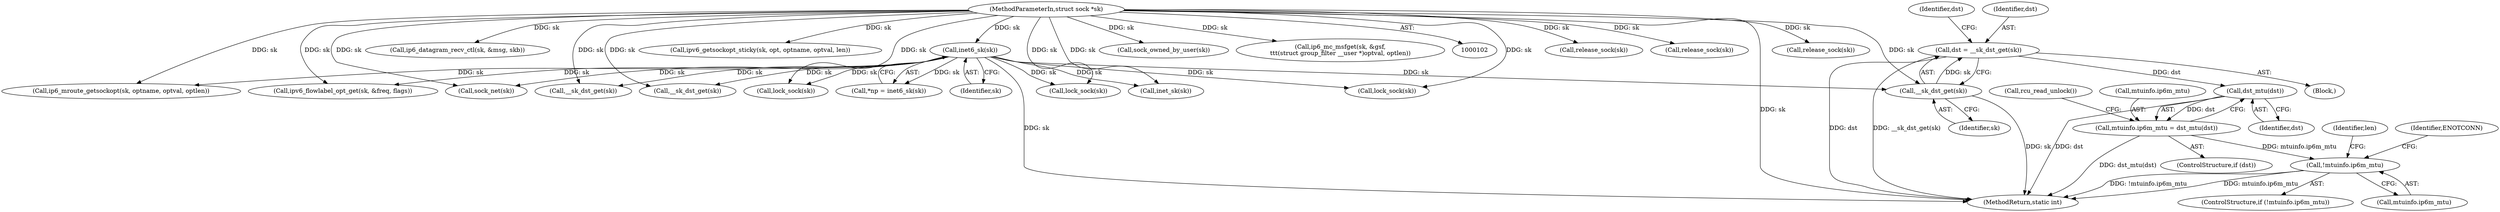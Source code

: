 digraph "0_linux_45f6fad84cc305103b28d73482b344d7f5b76f39_10@pointer" {
"1000731" [label="(Call,dst_mtu(dst))"];
"1000721" [label="(Call,dst = __sk_dst_get(sk))"];
"1000723" [label="(Call,__sk_dst_get(sk))"];
"1000113" [label="(Call,inet6_sk(sk))"];
"1000103" [label="(MethodParameterIn,struct sock *sk)"];
"1000727" [label="(Call,mtuinfo.ip6m_mtu = dst_mtu(dst))"];
"1000735" [label="(Call,!mtuinfo.ip6m_mtu)"];
"1000731" [label="(Call,dst_mtu(dst))"];
"1000602" [label="(Call,release_sock(sk))"];
"1000727" [label="(Call,mtuinfo.ip6m_mtu = dst_mtu(dst))"];
"1000722" [label="(Identifier,dst)"];
"1000113" [label="(Call,inet6_sk(sk))"];
"1000723" [label="(Call,__sk_dst_get(sk))"];
"1000264" [label="(Call,release_sock(sk))"];
"1000584" [label="(Call,lock_sock(sk))"];
"1000735" [label="(Call,!mtuinfo.ip6m_mtu)"];
"1000218" [label="(Call,release_sock(sk))"];
"1000733" [label="(Call,rcu_read_unlock())"];
"1000732" [label="(Identifier,dst)"];
"1000728" [label="(Call,mtuinfo.ip6m_mtu)"];
"1000734" [label="(ControlStructure,if (!mtuinfo.ip6m_mtu))"];
"1000925" [label="(Call,ipv6_flowlabel_opt_get(sk, &freq, flags))"];
"1000824" [label="(Call,sock_net(sk))"];
"1000806" [label="(Call,__sk_dst_get(sk))"];
"1000111" [label="(Call,*np = inet6_sk(sk))"];
"1000725" [label="(ControlStructure,if (dst))"];
"1000259" [label="(Call,ip6_datagram_recv_ctl(sk, &msg, skb))"];
"1000489" [label="(Call,__sk_dst_get(sk))"];
"1000721" [label="(Call,dst = __sk_dst_get(sk))"];
"1000741" [label="(Identifier,ENOTCONN)"];
"1001039" [label="(MethodReturn,static int)"];
"1000596" [label="(Call,ipv6_getsockopt_sticky(sk, opt, optname, optval, len))"];
"1000250" [label="(Call,lock_sock(sk))"];
"1000121" [label="(Call,ip6_mroute_getsockopt(sk, optname, optval, optlen))"];
"1000206" [label="(Call,lock_sock(sk))"];
"1000114" [label="(Identifier,sk)"];
"1000103" [label="(MethodParameterIn,struct sock *sk)"];
"1000699" [label="(Block,)"];
"1000764" [label="(Call,inet_sk(sk))"];
"1000736" [label="(Call,mtuinfo.ip6m_mtu)"];
"1000726" [label="(Identifier,dst)"];
"1000724" [label="(Identifier,sk)"];
"1000744" [label="(Identifier,len)"];
"1000592" [label="(Call,sock_owned_by_user(sk))"];
"1000210" [label="(Call,ip6_mc_msfget(sk, &gsf,\n\t\t\t(struct group_filter __user *)optval, optlen))"];
"1000731" -> "1000727"  [label="AST: "];
"1000731" -> "1000732"  [label="CFG: "];
"1000732" -> "1000731"  [label="AST: "];
"1000727" -> "1000731"  [label="CFG: "];
"1000731" -> "1001039"  [label="DDG: dst"];
"1000731" -> "1000727"  [label="DDG: dst"];
"1000721" -> "1000731"  [label="DDG: dst"];
"1000721" -> "1000699"  [label="AST: "];
"1000721" -> "1000723"  [label="CFG: "];
"1000722" -> "1000721"  [label="AST: "];
"1000723" -> "1000721"  [label="AST: "];
"1000726" -> "1000721"  [label="CFG: "];
"1000721" -> "1001039"  [label="DDG: dst"];
"1000721" -> "1001039"  [label="DDG: __sk_dst_get(sk)"];
"1000723" -> "1000721"  [label="DDG: sk"];
"1000723" -> "1000724"  [label="CFG: "];
"1000724" -> "1000723"  [label="AST: "];
"1000723" -> "1001039"  [label="DDG: sk"];
"1000113" -> "1000723"  [label="DDG: sk"];
"1000103" -> "1000723"  [label="DDG: sk"];
"1000113" -> "1000111"  [label="AST: "];
"1000113" -> "1000114"  [label="CFG: "];
"1000114" -> "1000113"  [label="AST: "];
"1000111" -> "1000113"  [label="CFG: "];
"1000113" -> "1001039"  [label="DDG: sk"];
"1000113" -> "1000111"  [label="DDG: sk"];
"1000103" -> "1000113"  [label="DDG: sk"];
"1000113" -> "1000121"  [label="DDG: sk"];
"1000113" -> "1000206"  [label="DDG: sk"];
"1000113" -> "1000250"  [label="DDG: sk"];
"1000113" -> "1000489"  [label="DDG: sk"];
"1000113" -> "1000584"  [label="DDG: sk"];
"1000113" -> "1000764"  [label="DDG: sk"];
"1000113" -> "1000806"  [label="DDG: sk"];
"1000113" -> "1000824"  [label="DDG: sk"];
"1000113" -> "1000925"  [label="DDG: sk"];
"1000103" -> "1000102"  [label="AST: "];
"1000103" -> "1001039"  [label="DDG: sk"];
"1000103" -> "1000121"  [label="DDG: sk"];
"1000103" -> "1000206"  [label="DDG: sk"];
"1000103" -> "1000210"  [label="DDG: sk"];
"1000103" -> "1000218"  [label="DDG: sk"];
"1000103" -> "1000250"  [label="DDG: sk"];
"1000103" -> "1000259"  [label="DDG: sk"];
"1000103" -> "1000264"  [label="DDG: sk"];
"1000103" -> "1000489"  [label="DDG: sk"];
"1000103" -> "1000584"  [label="DDG: sk"];
"1000103" -> "1000592"  [label="DDG: sk"];
"1000103" -> "1000596"  [label="DDG: sk"];
"1000103" -> "1000602"  [label="DDG: sk"];
"1000103" -> "1000764"  [label="DDG: sk"];
"1000103" -> "1000806"  [label="DDG: sk"];
"1000103" -> "1000824"  [label="DDG: sk"];
"1000103" -> "1000925"  [label="DDG: sk"];
"1000727" -> "1000725"  [label="AST: "];
"1000728" -> "1000727"  [label="AST: "];
"1000733" -> "1000727"  [label="CFG: "];
"1000727" -> "1001039"  [label="DDG: dst_mtu(dst)"];
"1000727" -> "1000735"  [label="DDG: mtuinfo.ip6m_mtu"];
"1000735" -> "1000734"  [label="AST: "];
"1000735" -> "1000736"  [label="CFG: "];
"1000736" -> "1000735"  [label="AST: "];
"1000741" -> "1000735"  [label="CFG: "];
"1000744" -> "1000735"  [label="CFG: "];
"1000735" -> "1001039"  [label="DDG: !mtuinfo.ip6m_mtu"];
"1000735" -> "1001039"  [label="DDG: mtuinfo.ip6m_mtu"];
}
